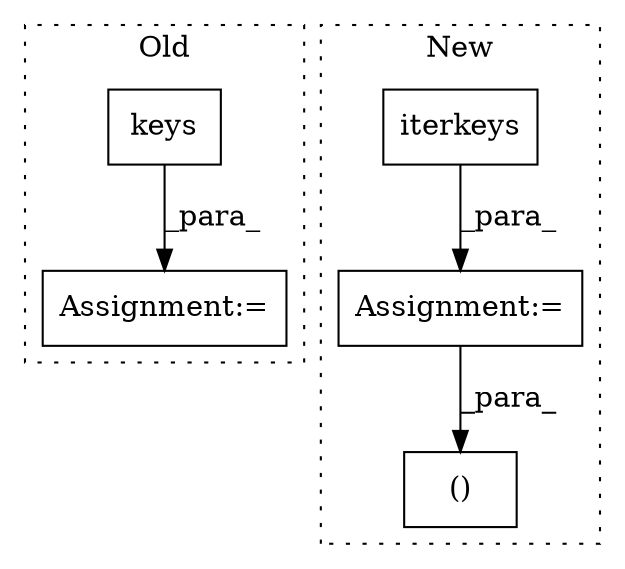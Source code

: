 digraph G {
subgraph cluster0 {
1 [label="keys" a="32" s="16500" l="6" shape="box"];
3 [label="Assignment:=" a="7" s="16474" l="1" shape="box"];
label = "Old";
style="dotted";
}
subgraph cluster1 {
2 [label="iterkeys" a="32" s="16745,16758" l="9,1" shape="box"];
4 [label="Assignment:=" a="7" s="16738" l="30" shape="box"];
5 [label="()" a="106" s="16836" l="15" shape="box"];
label = "New";
style="dotted";
}
1 -> 3 [label="_para_"];
2 -> 4 [label="_para_"];
4 -> 5 [label="_para_"];
}